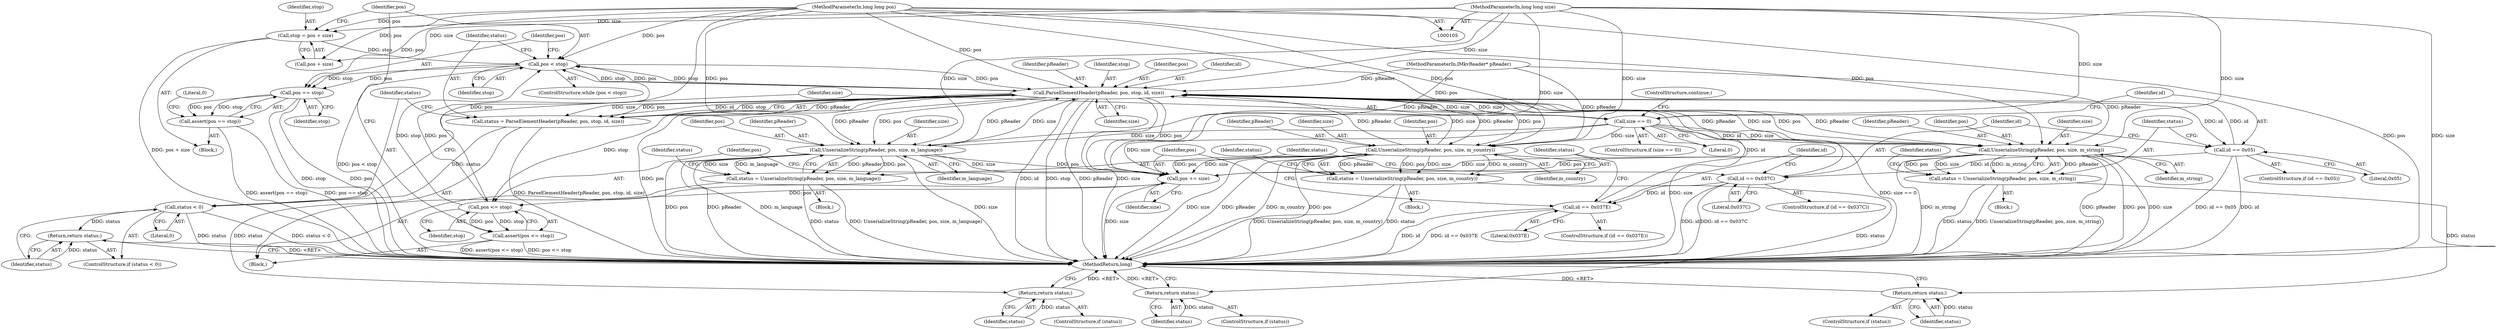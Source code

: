 digraph "1_Android_cc274e2abe8b2a6698a5c47d8aa4bb45f1f9538d_39@integer" {
"1000111" [label="(Call,stop = pos + size)"];
"1000107" [label="(MethodParameterIn,long long pos)"];
"1000108" [label="(MethodParameterIn,long long size)"];
"1000117" [label="(Call,pos < stop)"];
"1000126" [label="(Call,ParseElementHeader(pReader, pos, stop, id, size))"];
"1000124" [label="(Call,status = ParseElementHeader(pReader, pos, stop, id, size))"];
"1000133" [label="(Call,status < 0)"];
"1000136" [label="(Return,return status;)"];
"1000139" [label="(Call,size == 0)"];
"1000150" [label="(Call,UnserializeString(pReader, pos, size, m_string))"];
"1000148" [label="(Call,status = UnserializeString(pReader, pos, size, m_string))"];
"1000157" [label="(Return,return status;)"];
"1000193" [label="(Call,pos += size)"];
"1000197" [label="(Call,pos <= stop)"];
"1000196" [label="(Call,assert(pos <= stop))"];
"1000167" [label="(Call,UnserializeString(pReader, pos, size, m_language))"];
"1000165" [label="(Call,status = UnserializeString(pReader, pos, size, m_language))"];
"1000174" [label="(Return,return status;)"];
"1000184" [label="(Call,UnserializeString(pReader, pos, size, m_country))"];
"1000182" [label="(Call,status = UnserializeString(pReader, pos, size, m_country))"];
"1000191" [label="(Return,return status;)"];
"1000144" [label="(Call,id == 0x05)"];
"1000161" [label="(Call,id == 0x037C)"];
"1000178" [label="(Call,id == 0x037E)"];
"1000201" [label="(Call,pos == stop)"];
"1000200" [label="(Call,assert(pos == stop))"];
"1000161" [label="(Call,id == 0x037C)"];
"1000170" [label="(Identifier,size)"];
"1000191" [label="(Return,return status;)"];
"1000149" [label="(Identifier,status)"];
"1000153" [label="(Identifier,size)"];
"1000180" [label="(Literal,0x037E)"];
"1000194" [label="(Identifier,pos)"];
"1000198" [label="(Identifier,pos)"];
"1000146" [label="(Literal,0x05)"];
"1000150" [label="(Call,UnserializeString(pReader, pos, size, m_string))"];
"1000144" [label="(Call,id == 0x05)"];
"1000145" [label="(Identifier,id)"];
"1000154" [label="(Identifier,m_string)"];
"1000181" [label="(Block,)"];
"1000190" [label="(Identifier,status)"];
"1000151" [label="(Identifier,pReader)"];
"1000126" [label="(Call,ParseElementHeader(pReader, pos, stop, id, size))"];
"1000119" [label="(Identifier,stop)"];
"1000147" [label="(Block,)"];
"1000206" [label="(MethodReturn,long)"];
"1000132" [label="(ControlStructure,if (status < 0))"];
"1000139" [label="(Call,size == 0)"];
"1000133" [label="(Call,status < 0)"];
"1000137" [label="(Identifier,status)"];
"1000165" [label="(Call,status = UnserializeString(pReader, pos, size, m_language))"];
"1000183" [label="(Identifier,status)"];
"1000141" [label="(Literal,0)"];
"1000202" [label="(Identifier,pos)"];
"1000193" [label="(Call,pos += size)"];
"1000156" [label="(Identifier,status)"];
"1000177" [label="(ControlStructure,if (id == 0x037E))"];
"1000127" [label="(Identifier,pReader)"];
"1000167" [label="(Call,UnserializeString(pReader, pos, size, m_language))"];
"1000188" [label="(Identifier,m_country)"];
"1000124" [label="(Call,status = ParseElementHeader(pReader, pos, stop, id, size))"];
"1000199" [label="(Identifier,stop)"];
"1000192" [label="(Identifier,status)"];
"1000185" [label="(Identifier,pReader)"];
"1000120" [label="(Block,)"];
"1000171" [label="(Identifier,m_language)"];
"1000175" [label="(Identifier,status)"];
"1000166" [label="(Identifier,status)"];
"1000174" [label="(Return,return status;)"];
"1000196" [label="(Call,assert(pos <= stop))"];
"1000125" [label="(Identifier,status)"];
"1000160" [label="(ControlStructure,if (id == 0x037C))"];
"1000195" [label="(Identifier,size)"];
"1000182" [label="(Call,status = UnserializeString(pReader, pos, size, m_country))"];
"1000179" [label="(Identifier,id)"];
"1000189" [label="(ControlStructure,if (status))"];
"1000205" [label="(Literal,0)"];
"1000129" [label="(Identifier,stop)"];
"1000109" [label="(Block,)"];
"1000187" [label="(Identifier,size)"];
"1000148" [label="(Call,status = UnserializeString(pReader, pos, size, m_string))"];
"1000162" [label="(Identifier,id)"];
"1000184" [label="(Call,UnserializeString(pReader, pos, size, m_country))"];
"1000113" [label="(Call,pos + size)"];
"1000117" [label="(Call,pos < stop)"];
"1000142" [label="(ControlStructure,continue;)"];
"1000169" [label="(Identifier,pos)"];
"1000143" [label="(ControlStructure,if (id == 0x05))"];
"1000128" [label="(Identifier,pos)"];
"1000186" [label="(Identifier,pos)"];
"1000107" [label="(MethodParameterIn,long long pos)"];
"1000135" [label="(Literal,0)"];
"1000197" [label="(Call,pos <= stop)"];
"1000164" [label="(Block,)"];
"1000138" [label="(ControlStructure,if (size == 0))"];
"1000155" [label="(ControlStructure,if (status))"];
"1000203" [label="(Identifier,stop)"];
"1000201" [label="(Call,pos == stop)"];
"1000163" [label="(Literal,0x037C)"];
"1000173" [label="(Identifier,status)"];
"1000157" [label="(Return,return status;)"];
"1000136" [label="(Return,return status;)"];
"1000112" [label="(Identifier,stop)"];
"1000158" [label="(Identifier,status)"];
"1000200" [label="(Call,assert(pos == stop))"];
"1000152" [label="(Identifier,pos)"];
"1000106" [label="(MethodParameterIn,IMkvReader* pReader)"];
"1000178" [label="(Call,id == 0x037E)"];
"1000130" [label="(Identifier,id)"];
"1000108" [label="(MethodParameterIn,long long size)"];
"1000140" [label="(Identifier,size)"];
"1000134" [label="(Identifier,status)"];
"1000116" [label="(ControlStructure,while (pos < stop))"];
"1000168" [label="(Identifier,pReader)"];
"1000111" [label="(Call,stop = pos + size)"];
"1000172" [label="(ControlStructure,if (status))"];
"1000118" [label="(Identifier,pos)"];
"1000131" [label="(Identifier,size)"];
"1000111" -> "1000109"  [label="AST: "];
"1000111" -> "1000113"  [label="CFG: "];
"1000112" -> "1000111"  [label="AST: "];
"1000113" -> "1000111"  [label="AST: "];
"1000118" -> "1000111"  [label="CFG: "];
"1000111" -> "1000206"  [label="DDG: pos + size"];
"1000107" -> "1000111"  [label="DDG: pos"];
"1000108" -> "1000111"  [label="DDG: size"];
"1000111" -> "1000117"  [label="DDG: stop"];
"1000107" -> "1000105"  [label="AST: "];
"1000107" -> "1000206"  [label="DDG: pos"];
"1000107" -> "1000113"  [label="DDG: pos"];
"1000107" -> "1000117"  [label="DDG: pos"];
"1000107" -> "1000126"  [label="DDG: pos"];
"1000107" -> "1000150"  [label="DDG: pos"];
"1000107" -> "1000167"  [label="DDG: pos"];
"1000107" -> "1000184"  [label="DDG: pos"];
"1000107" -> "1000193"  [label="DDG: pos"];
"1000107" -> "1000197"  [label="DDG: pos"];
"1000107" -> "1000201"  [label="DDG: pos"];
"1000108" -> "1000105"  [label="AST: "];
"1000108" -> "1000206"  [label="DDG: size"];
"1000108" -> "1000113"  [label="DDG: size"];
"1000108" -> "1000126"  [label="DDG: size"];
"1000108" -> "1000139"  [label="DDG: size"];
"1000108" -> "1000150"  [label="DDG: size"];
"1000108" -> "1000167"  [label="DDG: size"];
"1000108" -> "1000184"  [label="DDG: size"];
"1000108" -> "1000193"  [label="DDG: size"];
"1000117" -> "1000116"  [label="AST: "];
"1000117" -> "1000119"  [label="CFG: "];
"1000118" -> "1000117"  [label="AST: "];
"1000119" -> "1000117"  [label="AST: "];
"1000125" -> "1000117"  [label="CFG: "];
"1000202" -> "1000117"  [label="CFG: "];
"1000117" -> "1000206"  [label="DDG: pos < stop"];
"1000126" -> "1000117"  [label="DDG: pos"];
"1000126" -> "1000117"  [label="DDG: stop"];
"1000197" -> "1000117"  [label="DDG: pos"];
"1000197" -> "1000117"  [label="DDG: stop"];
"1000117" -> "1000126"  [label="DDG: pos"];
"1000117" -> "1000126"  [label="DDG: stop"];
"1000117" -> "1000201"  [label="DDG: pos"];
"1000117" -> "1000201"  [label="DDG: stop"];
"1000126" -> "1000124"  [label="AST: "];
"1000126" -> "1000131"  [label="CFG: "];
"1000127" -> "1000126"  [label="AST: "];
"1000128" -> "1000126"  [label="AST: "];
"1000129" -> "1000126"  [label="AST: "];
"1000130" -> "1000126"  [label="AST: "];
"1000131" -> "1000126"  [label="AST: "];
"1000124" -> "1000126"  [label="CFG: "];
"1000126" -> "1000206"  [label="DDG: pos"];
"1000126" -> "1000206"  [label="DDG: id"];
"1000126" -> "1000206"  [label="DDG: stop"];
"1000126" -> "1000206"  [label="DDG: pReader"];
"1000126" -> "1000206"  [label="DDG: size"];
"1000126" -> "1000124"  [label="DDG: pReader"];
"1000126" -> "1000124"  [label="DDG: size"];
"1000126" -> "1000124"  [label="DDG: stop"];
"1000126" -> "1000124"  [label="DDG: id"];
"1000126" -> "1000124"  [label="DDG: pos"];
"1000167" -> "1000126"  [label="DDG: pReader"];
"1000167" -> "1000126"  [label="DDG: size"];
"1000184" -> "1000126"  [label="DDG: pReader"];
"1000184" -> "1000126"  [label="DDG: size"];
"1000150" -> "1000126"  [label="DDG: pReader"];
"1000150" -> "1000126"  [label="DDG: size"];
"1000106" -> "1000126"  [label="DDG: pReader"];
"1000178" -> "1000126"  [label="DDG: id"];
"1000144" -> "1000126"  [label="DDG: id"];
"1000161" -> "1000126"  [label="DDG: id"];
"1000139" -> "1000126"  [label="DDG: size"];
"1000126" -> "1000139"  [label="DDG: size"];
"1000126" -> "1000144"  [label="DDG: id"];
"1000126" -> "1000150"  [label="DDG: pReader"];
"1000126" -> "1000150"  [label="DDG: pos"];
"1000126" -> "1000167"  [label="DDG: pReader"];
"1000126" -> "1000167"  [label="DDG: pos"];
"1000126" -> "1000184"  [label="DDG: pReader"];
"1000126" -> "1000184"  [label="DDG: pos"];
"1000126" -> "1000193"  [label="DDG: pos"];
"1000126" -> "1000197"  [label="DDG: stop"];
"1000124" -> "1000120"  [label="AST: "];
"1000125" -> "1000124"  [label="AST: "];
"1000134" -> "1000124"  [label="CFG: "];
"1000124" -> "1000206"  [label="DDG: ParseElementHeader(pReader, pos, stop, id, size)"];
"1000124" -> "1000133"  [label="DDG: status"];
"1000133" -> "1000132"  [label="AST: "];
"1000133" -> "1000135"  [label="CFG: "];
"1000134" -> "1000133"  [label="AST: "];
"1000135" -> "1000133"  [label="AST: "];
"1000137" -> "1000133"  [label="CFG: "];
"1000140" -> "1000133"  [label="CFG: "];
"1000133" -> "1000206"  [label="DDG: status < 0"];
"1000133" -> "1000206"  [label="DDG: status"];
"1000133" -> "1000136"  [label="DDG: status"];
"1000136" -> "1000132"  [label="AST: "];
"1000136" -> "1000137"  [label="CFG: "];
"1000137" -> "1000136"  [label="AST: "];
"1000206" -> "1000136"  [label="CFG: "];
"1000136" -> "1000206"  [label="DDG: <RET>"];
"1000137" -> "1000136"  [label="DDG: status"];
"1000139" -> "1000138"  [label="AST: "];
"1000139" -> "1000141"  [label="CFG: "];
"1000140" -> "1000139"  [label="AST: "];
"1000141" -> "1000139"  [label="AST: "];
"1000142" -> "1000139"  [label="CFG: "];
"1000145" -> "1000139"  [label="CFG: "];
"1000139" -> "1000206"  [label="DDG: size == 0"];
"1000139" -> "1000206"  [label="DDG: size"];
"1000139" -> "1000150"  [label="DDG: size"];
"1000139" -> "1000167"  [label="DDG: size"];
"1000139" -> "1000184"  [label="DDG: size"];
"1000139" -> "1000193"  [label="DDG: size"];
"1000150" -> "1000148"  [label="AST: "];
"1000150" -> "1000154"  [label="CFG: "];
"1000151" -> "1000150"  [label="AST: "];
"1000152" -> "1000150"  [label="AST: "];
"1000153" -> "1000150"  [label="AST: "];
"1000154" -> "1000150"  [label="AST: "];
"1000148" -> "1000150"  [label="CFG: "];
"1000150" -> "1000206"  [label="DDG: m_string"];
"1000150" -> "1000206"  [label="DDG: pReader"];
"1000150" -> "1000206"  [label="DDG: pos"];
"1000150" -> "1000206"  [label="DDG: size"];
"1000150" -> "1000148"  [label="DDG: pReader"];
"1000150" -> "1000148"  [label="DDG: pos"];
"1000150" -> "1000148"  [label="DDG: size"];
"1000150" -> "1000148"  [label="DDG: m_string"];
"1000106" -> "1000150"  [label="DDG: pReader"];
"1000150" -> "1000193"  [label="DDG: size"];
"1000150" -> "1000193"  [label="DDG: pos"];
"1000148" -> "1000147"  [label="AST: "];
"1000149" -> "1000148"  [label="AST: "];
"1000156" -> "1000148"  [label="CFG: "];
"1000148" -> "1000206"  [label="DDG: status"];
"1000148" -> "1000206"  [label="DDG: UnserializeString(pReader, pos, size, m_string)"];
"1000148" -> "1000157"  [label="DDG: status"];
"1000157" -> "1000155"  [label="AST: "];
"1000157" -> "1000158"  [label="CFG: "];
"1000158" -> "1000157"  [label="AST: "];
"1000206" -> "1000157"  [label="CFG: "];
"1000157" -> "1000206"  [label="DDG: <RET>"];
"1000158" -> "1000157"  [label="DDG: status"];
"1000193" -> "1000120"  [label="AST: "];
"1000193" -> "1000195"  [label="CFG: "];
"1000194" -> "1000193"  [label="AST: "];
"1000195" -> "1000193"  [label="AST: "];
"1000198" -> "1000193"  [label="CFG: "];
"1000193" -> "1000206"  [label="DDG: size"];
"1000184" -> "1000193"  [label="DDG: size"];
"1000184" -> "1000193"  [label="DDG: pos"];
"1000167" -> "1000193"  [label="DDG: size"];
"1000167" -> "1000193"  [label="DDG: pos"];
"1000193" -> "1000197"  [label="DDG: pos"];
"1000197" -> "1000196"  [label="AST: "];
"1000197" -> "1000199"  [label="CFG: "];
"1000198" -> "1000197"  [label="AST: "];
"1000199" -> "1000197"  [label="AST: "];
"1000196" -> "1000197"  [label="CFG: "];
"1000197" -> "1000196"  [label="DDG: pos"];
"1000197" -> "1000196"  [label="DDG: stop"];
"1000196" -> "1000120"  [label="AST: "];
"1000118" -> "1000196"  [label="CFG: "];
"1000196" -> "1000206"  [label="DDG: pos <= stop"];
"1000196" -> "1000206"  [label="DDG: assert(pos <= stop)"];
"1000167" -> "1000165"  [label="AST: "];
"1000167" -> "1000171"  [label="CFG: "];
"1000168" -> "1000167"  [label="AST: "];
"1000169" -> "1000167"  [label="AST: "];
"1000170" -> "1000167"  [label="AST: "];
"1000171" -> "1000167"  [label="AST: "];
"1000165" -> "1000167"  [label="CFG: "];
"1000167" -> "1000206"  [label="DDG: pos"];
"1000167" -> "1000206"  [label="DDG: pReader"];
"1000167" -> "1000206"  [label="DDG: m_language"];
"1000167" -> "1000206"  [label="DDG: size"];
"1000167" -> "1000165"  [label="DDG: pReader"];
"1000167" -> "1000165"  [label="DDG: pos"];
"1000167" -> "1000165"  [label="DDG: size"];
"1000167" -> "1000165"  [label="DDG: m_language"];
"1000106" -> "1000167"  [label="DDG: pReader"];
"1000165" -> "1000164"  [label="AST: "];
"1000166" -> "1000165"  [label="AST: "];
"1000173" -> "1000165"  [label="CFG: "];
"1000165" -> "1000206"  [label="DDG: status"];
"1000165" -> "1000206"  [label="DDG: UnserializeString(pReader, pos, size, m_language)"];
"1000165" -> "1000174"  [label="DDG: status"];
"1000174" -> "1000172"  [label="AST: "];
"1000174" -> "1000175"  [label="CFG: "];
"1000175" -> "1000174"  [label="AST: "];
"1000206" -> "1000174"  [label="CFG: "];
"1000174" -> "1000206"  [label="DDG: <RET>"];
"1000175" -> "1000174"  [label="DDG: status"];
"1000184" -> "1000182"  [label="AST: "];
"1000184" -> "1000188"  [label="CFG: "];
"1000185" -> "1000184"  [label="AST: "];
"1000186" -> "1000184"  [label="AST: "];
"1000187" -> "1000184"  [label="AST: "];
"1000188" -> "1000184"  [label="AST: "];
"1000182" -> "1000184"  [label="CFG: "];
"1000184" -> "1000206"  [label="DDG: size"];
"1000184" -> "1000206"  [label="DDG: pReader"];
"1000184" -> "1000206"  [label="DDG: m_country"];
"1000184" -> "1000206"  [label="DDG: pos"];
"1000184" -> "1000182"  [label="DDG: pReader"];
"1000184" -> "1000182"  [label="DDG: pos"];
"1000184" -> "1000182"  [label="DDG: size"];
"1000184" -> "1000182"  [label="DDG: m_country"];
"1000106" -> "1000184"  [label="DDG: pReader"];
"1000182" -> "1000181"  [label="AST: "];
"1000183" -> "1000182"  [label="AST: "];
"1000190" -> "1000182"  [label="CFG: "];
"1000182" -> "1000206"  [label="DDG: UnserializeString(pReader, pos, size, m_country)"];
"1000182" -> "1000206"  [label="DDG: status"];
"1000182" -> "1000191"  [label="DDG: status"];
"1000191" -> "1000189"  [label="AST: "];
"1000191" -> "1000192"  [label="CFG: "];
"1000192" -> "1000191"  [label="AST: "];
"1000206" -> "1000191"  [label="CFG: "];
"1000191" -> "1000206"  [label="DDG: <RET>"];
"1000192" -> "1000191"  [label="DDG: status"];
"1000144" -> "1000143"  [label="AST: "];
"1000144" -> "1000146"  [label="CFG: "];
"1000145" -> "1000144"  [label="AST: "];
"1000146" -> "1000144"  [label="AST: "];
"1000149" -> "1000144"  [label="CFG: "];
"1000162" -> "1000144"  [label="CFG: "];
"1000144" -> "1000206"  [label="DDG: id == 0x05"];
"1000144" -> "1000206"  [label="DDG: id"];
"1000144" -> "1000161"  [label="DDG: id"];
"1000161" -> "1000160"  [label="AST: "];
"1000161" -> "1000163"  [label="CFG: "];
"1000162" -> "1000161"  [label="AST: "];
"1000163" -> "1000161"  [label="AST: "];
"1000166" -> "1000161"  [label="CFG: "];
"1000179" -> "1000161"  [label="CFG: "];
"1000161" -> "1000206"  [label="DDG: id"];
"1000161" -> "1000206"  [label="DDG: id == 0x037C"];
"1000161" -> "1000178"  [label="DDG: id"];
"1000178" -> "1000177"  [label="AST: "];
"1000178" -> "1000180"  [label="CFG: "];
"1000179" -> "1000178"  [label="AST: "];
"1000180" -> "1000178"  [label="AST: "];
"1000183" -> "1000178"  [label="CFG: "];
"1000194" -> "1000178"  [label="CFG: "];
"1000178" -> "1000206"  [label="DDG: id"];
"1000178" -> "1000206"  [label="DDG: id == 0x037E"];
"1000201" -> "1000200"  [label="AST: "];
"1000201" -> "1000203"  [label="CFG: "];
"1000202" -> "1000201"  [label="AST: "];
"1000203" -> "1000201"  [label="AST: "];
"1000200" -> "1000201"  [label="CFG: "];
"1000201" -> "1000206"  [label="DDG: stop"];
"1000201" -> "1000206"  [label="DDG: pos"];
"1000201" -> "1000200"  [label="DDG: pos"];
"1000201" -> "1000200"  [label="DDG: stop"];
"1000200" -> "1000109"  [label="AST: "];
"1000205" -> "1000200"  [label="CFG: "];
"1000200" -> "1000206"  [label="DDG: pos == stop"];
"1000200" -> "1000206"  [label="DDG: assert(pos == stop)"];
}
